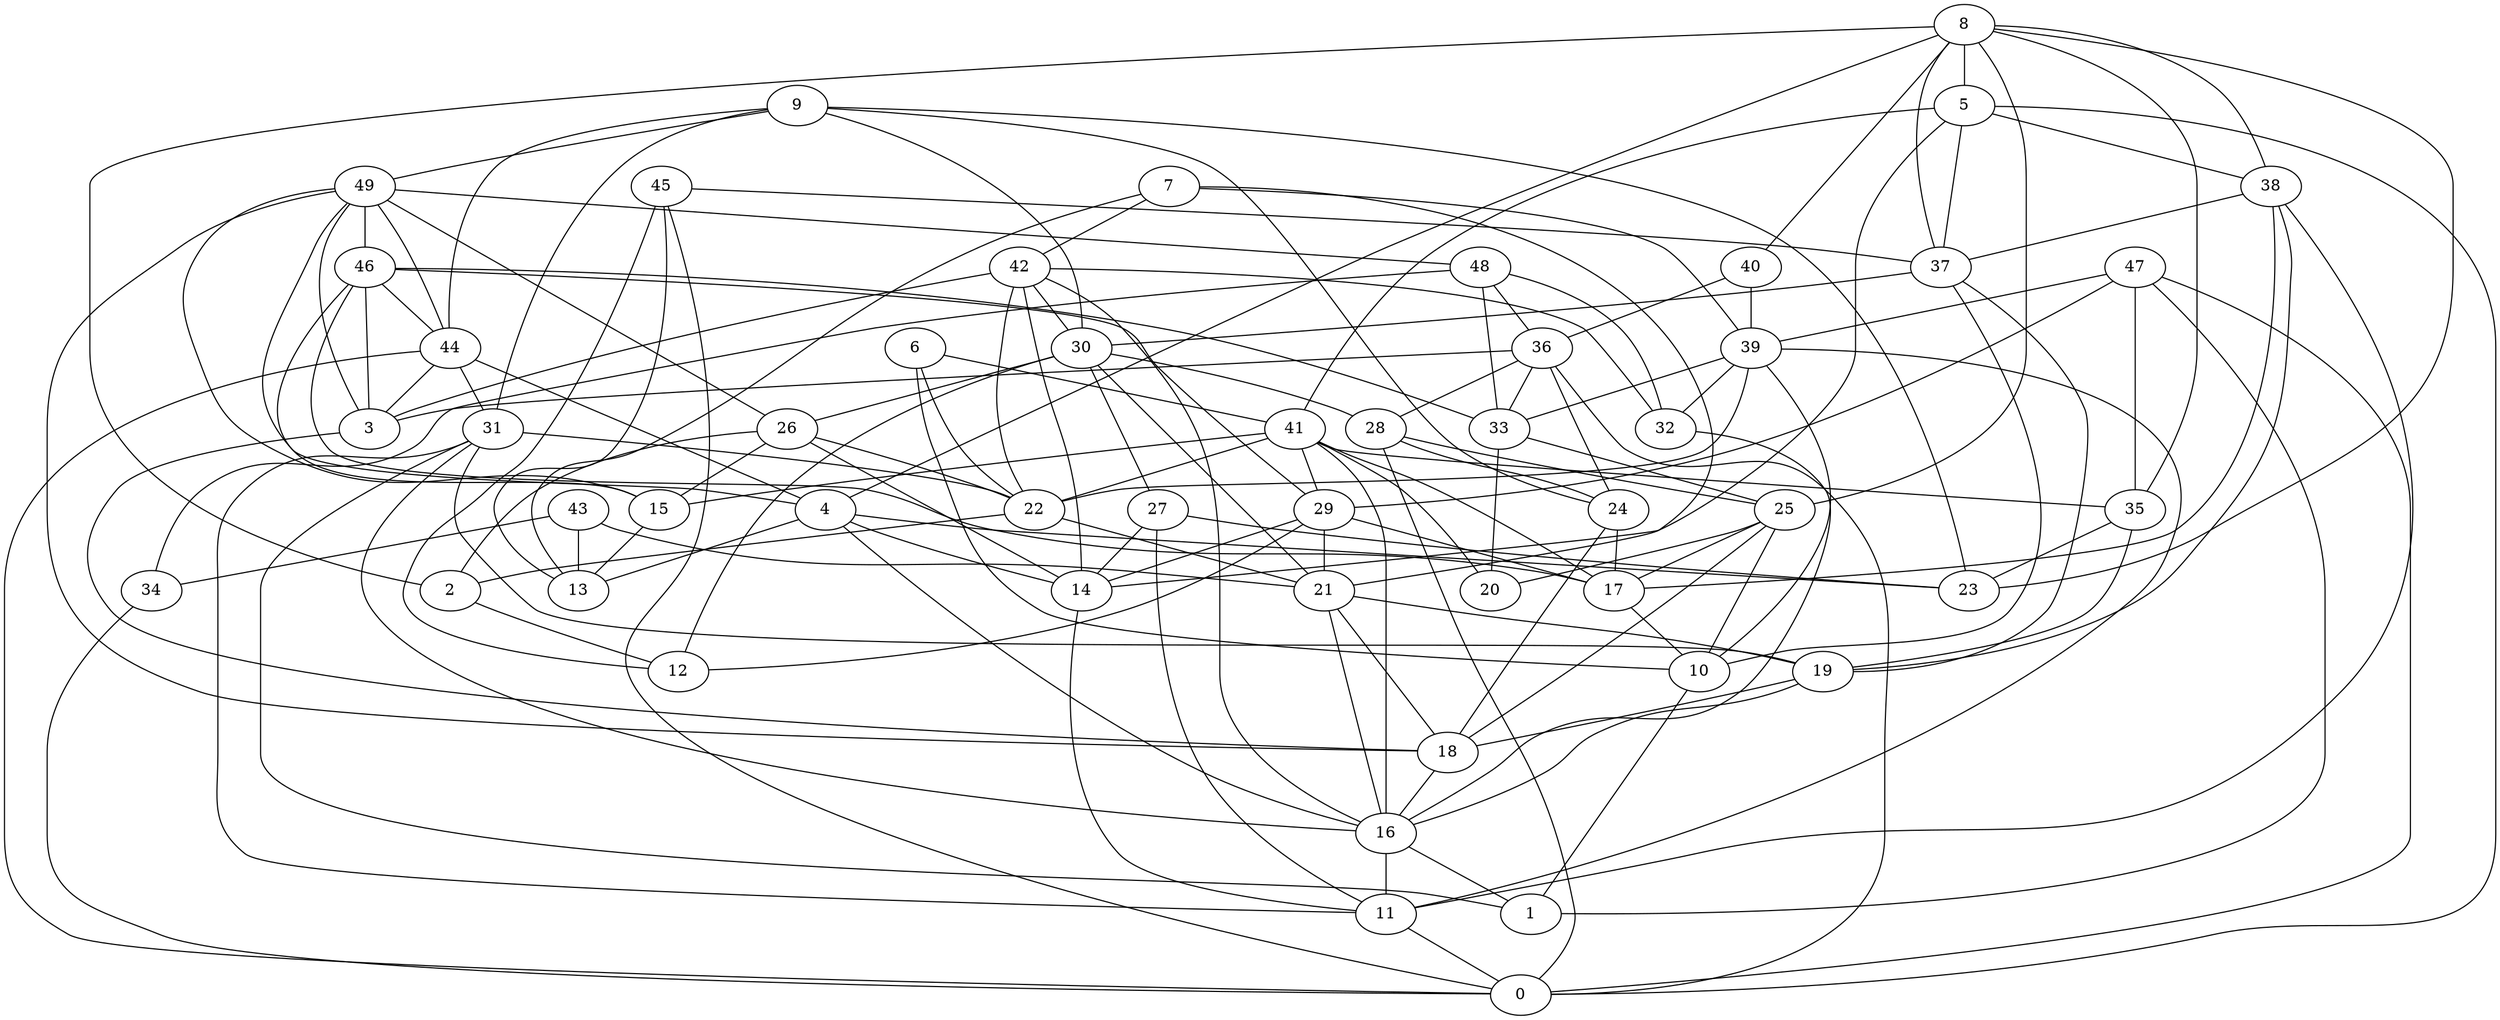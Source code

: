 digraph GG_graph {

subgraph G_graph {
edge [color = black]
"15" -> "13" [dir = none]
"42" -> "32" [dir = none]
"42" -> "16" [dir = none]
"42" -> "30" [dir = none]
"42" -> "22" [dir = none]
"42" -> "3" [dir = none]
"49" -> "4" [dir = none]
"49" -> "46" [dir = none]
"49" -> "15" [dir = none]
"49" -> "26" [dir = none]
"49" -> "18" [dir = none]
"49" -> "3" [dir = none]
"22" -> "21" [dir = none]
"25" -> "20" [dir = none]
"25" -> "18" [dir = none]
"25" -> "17" [dir = none]
"2" -> "12" [dir = none]
"44" -> "31" [dir = none]
"44" -> "3" [dir = none]
"44" -> "0" [dir = none]
"46" -> "33" [dir = none]
"46" -> "3" [dir = none]
"46" -> "17" [dir = none]
"18" -> "16" [dir = none]
"39" -> "10" [dir = none]
"39" -> "11" [dir = none]
"39" -> "22" [dir = none]
"19" -> "18" [dir = none]
"19" -> "16" [dir = none]
"29" -> "17" [dir = none]
"29" -> "21" [dir = none]
"37" -> "19" [dir = none]
"47" -> "1" [dir = none]
"47" -> "39" [dir = none]
"47" -> "0" [dir = none]
"16" -> "11" [dir = none]
"26" -> "22" [dir = none]
"26" -> "14" [dir = none]
"32" -> "16" [dir = none]
"45" -> "12" [dir = none]
"45" -> "37" [dir = none]
"45" -> "0" [dir = none]
"6" -> "41" [dir = none]
"6" -> "22" [dir = none]
"3" -> "18" [dir = none]
"30" -> "21" [dir = none]
"30" -> "12" [dir = none]
"30" -> "28" [dir = none]
"30" -> "27" [dir = none]
"21" -> "19" [dir = none]
"4" -> "16" [dir = none]
"4" -> "13" [dir = none]
"43" -> "13" [dir = none]
"43" -> "21" [dir = none]
"43" -> "34" [dir = none]
"9" -> "30" [dir = none]
"9" -> "49" [dir = none]
"9" -> "31" [dir = none]
"9" -> "24" [dir = none]
"36" -> "24" [dir = none]
"36" -> "0" [dir = none]
"36" -> "33" [dir = none]
"36" -> "28" [dir = none]
"48" -> "33" [dir = none]
"48" -> "36" [dir = none]
"28" -> "0" [dir = none]
"41" -> "17" [dir = none]
"41" -> "22" [dir = none]
"41" -> "20" [dir = none]
"41" -> "15" [dir = none]
"41" -> "35" [dir = none]
"40" -> "39" [dir = none]
"17" -> "10" [dir = none]
"7" -> "39" [dir = none]
"7" -> "21" [dir = none]
"38" -> "17" [dir = none]
"38" -> "37" [dir = none]
"8" -> "40" [dir = none]
"8" -> "2" [dir = none]
"8" -> "35" [dir = none]
"8" -> "4" [dir = none]
"8" -> "37" [dir = none]
"8" -> "23" [dir = none]
"5" -> "0" [dir = none]
"5" -> "37" [dir = none]
"5" -> "41" [dir = none]
"5" -> "38" [dir = none]
"5" -> "14" [dir = none]
"27" -> "14" [dir = none]
"27" -> "11" [dir = none]
"35" -> "23" [dir = none]
"35" -> "19" [dir = none]
"34" -> "0" [dir = none]
"31" -> "11" [dir = none]
"31" -> "19" [dir = none]
"31" -> "22" [dir = none]
"31" -> "16" [dir = none]
"31" -> "1" [dir = none]
"46" -> "44" [dir = none]
"21" -> "16" [dir = none]
"47" -> "35" [dir = none]
"28" -> "24" [dir = none]
"4" -> "14" [dir = none]
"9" -> "23" [dir = none]
"6" -> "10" [dir = none]
"39" -> "32" [dir = none]
"46" -> "15" [dir = none]
"14" -> "11" [dir = none]
"33" -> "20" [dir = none]
"25" -> "10" [dir = none]
"26" -> "2" [dir = none]
"37" -> "30" [dir = none]
"7" -> "13" [dir = none]
"49" -> "48" [dir = none]
"7" -> "42" [dir = none]
"33" -> "25" [dir = none]
"8" -> "25" [dir = none]
"37" -> "10" [dir = none]
"28" -> "25" [dir = none]
"48" -> "32" [dir = none]
"22" -> "2" [dir = none]
"44" -> "4" [dir = none]
"9" -> "44" [dir = none]
"26" -> "15" [dir = none]
"38" -> "11" [dir = none]
"47" -> "29" [dir = none]
"45" -> "13" [dir = none]
"16" -> "1" [dir = none]
"11" -> "0" [dir = none]
"8" -> "5" [dir = none]
"24" -> "17" [dir = none]
"38" -> "19" [dir = none]
"49" -> "44" [dir = none]
"30" -> "26" [dir = none]
"24" -> "18" [dir = none]
"40" -> "36" [dir = none]
"36" -> "3" [dir = none]
"27" -> "23" [dir = none]
"48" -> "34" [dir = none]
"46" -> "29" [dir = none]
"41" -> "16" [dir = none]
"29" -> "12" [dir = none]
"21" -> "18" [dir = none]
"4" -> "23" [dir = none]
"41" -> "29" [dir = none]
"42" -> "14" [dir = none]
"39" -> "33" [dir = none]
"8" -> "38" [dir = none]
"10" -> "1" [dir = none]
"29" -> "14" [dir = none]
}

}
